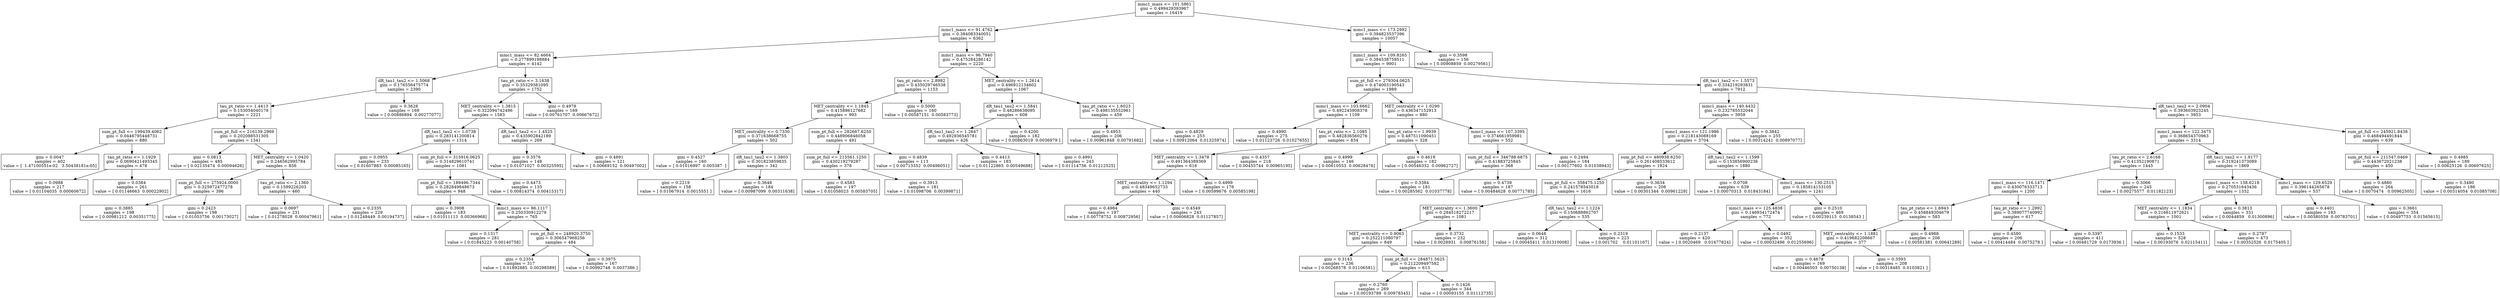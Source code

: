 digraph Tree {
0 [label="mmc1_mass <= 101.5861\ngini = 0.499429393967\nsamples = 16419", shape="box"] ;
1 [label="mmc1_mass <= 91.4762\ngini = 0.384083340051\nsamples = 6362", shape="box"] ;
0 -> 1 ;
2 [label="mmc1_mass <= 82.4664\ngini = 0.277899198884\nsamples = 4142", shape="box"] ;
1 -> 2 ;
3 [label="dR_tau1_tau2 <= 1.5068\ngini = 0.176556475774\nsamples = 2390", shape="box"] ;
2 -> 3 ;
4 [label="tau_pt_ratio <= 1.4413\ngini = 0.153054040178\nsamples = 2221", shape="box"] ;
3 -> 4 ;
5 [label="sum_pt_full <= 199439.4062\ngini = 0.0446795448731\nsamples = 880", shape="box"] ;
4 -> 5 ;
6 [label="gini = 0.0047\nsamples = 402\nvalue = [  1.47100551e-02   3.50438181e-05]", shape="box"] ;
5 -> 6 ;
7 [label="tau_pt_ratio <= 1.1929\ngini = 0.0690421493345\nsamples = 478", shape="box"] ;
5 -> 7 ;
8 [label="gini = 0.0988\nsamples = 217\nvalue = [ 0.01104035  0.00060672]", shape="box"] ;
7 -> 8 ;
9 [label="gini = 0.0384\nsamples = 261\nvalue = [ 0.01146663  0.00022902]", shape="box"] ;
7 -> 9 ;
10 [label="sum_pt_full <= 216139.2969\ngini = 0.202088531305\nsamples = 1341", shape="box"] ;
4 -> 10 ;
11 [label="gini = 0.0813\nsamples = 485\nvalue = [ 0.02135474  0.00094626]", shape="box"] ;
10 -> 11 ;
12 [label="MET_centrality <= 1.0420\ngini = 0.246562995784\nsamples = 856", shape="box"] ;
10 -> 12 ;
13 [label="sum_pt_full <= 275924.0000\ngini = 0.325972477278\nsamples = 396", shape="box"] ;
12 -> 13 ;
14 [label="gini = 0.3885\nsamples = 198\nvalue = [ 0.00981212  0.00351775]", shape="box"] ;
13 -> 14 ;
15 [label="gini = 0.2423\nsamples = 198\nvalue = [ 0.01053756  0.00173027]", shape="box"] ;
13 -> 15 ;
16 [label="tau_pt_ratio <= 2.1360\ngini = 0.1599226203\nsamples = 460", shape="box"] ;
12 -> 16 ;
17 [label="gini = 0.0697\nsamples = 231\nvalue = [ 0.01278028  0.00047961]", shape="box"] ;
16 -> 17 ;
18 [label="gini = 0.2335\nsamples = 229\nvalue = [ 0.01248449  0.00194737]", shape="box"] ;
16 -> 18 ;
19 [label="gini = 0.3628\nsamples = 169\nvalue = [ 0.00886894  0.00277077]", shape="box"] ;
3 -> 19 ;
20 [label="tau_pt_ratio <= 3.1638\ngini = 0.35329381095\nsamples = 1752", shape="box"] ;
2 -> 20 ;
21 [label="MET_centrality <= 1.3815\ngini = 0.322094742496\nsamples = 1583", shape="box"] ;
20 -> 21 ;
22 [label="dR_tau1_tau2 <= 1.0738\ngini = 0.283141200814\nsamples = 1314", shape="box"] ;
21 -> 22 ;
23 [label="gini = 0.0955\nsamples = 233\nvalue = [ 0.01607883  0.00085165]", shape="box"] ;
22 -> 23 ;
24 [label="sum_pt_full <= 315916.0625\ngini = 0.314829610741\nsamples = 1081", shape="box"] ;
22 -> 24 ;
25 [label="sum_pt_full <= 189496.7344\ngini = 0.282849848673\nsamples = 948", shape="box"] ;
24 -> 25 ;
26 [label="gini = 0.3908\nsamples = 183\nvalue = [ 0.01011113  0.00366968]", shape="box"] ;
25 -> 26 ;
27 [label="mmc1_mass <= 86.1117\ngini = 0.250330912279\nsamples = 765", shape="box"] ;
25 -> 27 ;
28 [label="gini = 0.1317\nsamples = 281\nvalue = [ 0.01845223  0.00140758]", shape="box"] ;
27 -> 28 ;
29 [label="sum_pt_full <= 248920.3750\ngini = 0.306547968256\nsamples = 484", shape="box"] ;
27 -> 29 ;
30 [label="gini = 0.2354\nsamples = 317\nvalue = [ 0.01892885  0.00298589]", shape="box"] ;
29 -> 30 ;
31 [label="gini = 0.3975\nsamples = 167\nvalue = [ 0.00992748  0.0037386 ]", shape="box"] ;
29 -> 31 ;
32 [label="gini = 0.4473\nsamples = 133\nvalue = [ 0.00814374  0.00415317]", shape="box"] ;
24 -> 32 ;
33 [label="dR_tau1_tau2 <= 1.4525\ngini = 0.435902842189\nsamples = 269", shape="box"] ;
21 -> 33 ;
34 [label="gini = 0.3576\nsamples = 148\nvalue = [ 0.01071027  0.00325595]", shape="box"] ;
33 -> 34 ;
35 [label="gini = 0.4891\nsamples = 121\nvalue = [ 0.00669152  0.00497002]", shape="box"] ;
33 -> 35 ;
36 [label="gini = 0.4978\nsamples = 169\nvalue = [ 0.00761707  0.00667672]", shape="box"] ;
20 -> 36 ;
37 [label="mmc1_mass <= 96.7940\ngini = 0.475284286142\nsamples = 2220", shape="box"] ;
1 -> 37 ;
38 [label="tau_pt_ratio <= 2.8982\ngini = 0.435029746538\nsamples = 1153", shape="box"] ;
37 -> 38 ;
39 [label="MET_centrality <= 1.1845\ngini = 0.415886127682\nsamples = 993", shape="box"] ;
38 -> 39 ;
40 [label="MET_centrality <= 0.7330\ngini = 0.371638668755\nsamples = 502", shape="box"] ;
39 -> 40 ;
41 [label="gini = 0.4527\nsamples = 160\nvalue = [ 0.01016997  0.005387  ]", shape="box"] ;
40 -> 41 ;
42 [label="dR_tau1_tau2 <= 1.3803\ngini = 0.301823859835\nsamples = 342", shape="box"] ;
40 -> 42 ;
43 [label="gini = 0.2219\nsamples = 158\nvalue = [ 0.01067914  0.0015551 ]", shape="box"] ;
42 -> 43 ;
44 [label="gini = 0.3648\nsamples = 184\nvalue = [ 0.00987099  0.00311638]", shape="box"] ;
42 -> 44 ;
45 [label="sum_pt_full <= 282667.6250\ngini = 0.448906846058\nsamples = 491", shape="box"] ;
39 -> 45 ;
46 [label="sum_pt_full <= 215561.1250\ngini = 0.430219279287\nsamples = 378", shape="box"] ;
45 -> 46 ;
47 [label="gini = 0.4583\nsamples = 197\nvalue = [ 0.01058023  0.00583705]", shape="box"] ;
46 -> 47 ;
48 [label="gini = 0.3913\nsamples = 181\nvalue = [ 0.01098706  0.00399871]", shape="box"] ;
46 -> 48 ;
49 [label="gini = 0.4839\nsamples = 113\nvalue = [ 0.00713352  0.00496051]", shape="box"] ;
45 -> 49 ;
50 [label="gini = 0.5000\nsamples = 160\nvalue = [ 0.00587151  0.00583773]", shape="box"] ;
38 -> 50 ;
51 [label="MET_centrality <= 1.2614\ngini = 0.496912134602\nsamples = 1067", shape="box"] ;
37 -> 51 ;
52 [label="dR_tau1_tau2 <= 1.5841\ngini = 0.48286638095\nsamples = 608", shape="box"] ;
51 -> 52 ;
53 [label="dR_tau1_tau2 <= 1.2647\ngini = 0.492936545781\nsamples = 426", shape="box"] ;
52 -> 53 ;
54 [label="gini = 0.4413\nsamples = 183\nvalue = [ 0.01122865  0.00549688]", shape="box"] ;
53 -> 54 ;
55 [label="gini = 0.4991\nsamples = 243\nvalue = [ 0.01114756  0.01212525]", shape="box"] ;
53 -> 55 ;
56 [label="gini = 0.4200\nsamples = 182\nvalue = [ 0.00863019  0.0036979 ]", shape="box"] ;
52 -> 56 ;
57 [label="tau_pt_ratio <= 1.6023\ngini = 0.498135552961\nsamples = 459", shape="box"] ;
51 -> 57 ;
58 [label="gini = 0.4953\nsamples = 206\nvalue = [ 0.00961848  0.00791682]", shape="box"] ;
57 -> 58 ;
59 [label="gini = 0.4829\nsamples = 253\nvalue = [ 0.00912064  0.01325974]", shape="box"] ;
57 -> 59 ;
60 [label="mmc1_mass <= 173.2992\ngini = 0.394823537396\nsamples = 10057", shape="box"] ;
0 -> 60 ;
61 [label="mmc1_mass <= 109.8265\ngini = 0.384538759511\nsamples = 9901", shape="box"] ;
60 -> 61 ;
62 [label="sum_pt_full <= 279304.0625\ngini = 0.474003190543\nsamples = 1989", shape="box"] ;
61 -> 62 ;
63 [label="mmc1_mass <= 103.6662\ngini = 0.492245908378\nsamples = 1109", shape="box"] ;
62 -> 63 ;
64 [label="gini = 0.4990\nsamples = 275\nvalue = [ 0.01123726  0.01027655]", shape="box"] ;
63 -> 64 ;
65 [label="tau_pt_ratio <= 2.1085\ngini = 0.482836560276\nsamples = 834", shape="box"] ;
63 -> 65 ;
66 [label="MET_centrality <= 1.3478\ngini = 0.491364389369\nsamples = 616", shape="box"] ;
65 -> 66 ;
67 [label="MET_centrality <= 1.1294\ngini = 0.48349652733\nsamples = 440", shape="box"] ;
66 -> 67 ;
68 [label="gini = 0.4984\nsamples = 197\nvalue = [ 0.00778752  0.00872956]", shape="box"] ;
67 -> 68 ;
69 [label="gini = 0.4549\nsamples = 243\nvalue = [ 0.00606828  0.01127857]", shape="box"] ;
67 -> 69 ;
70 [label="gini = 0.4999\nsamples = 176\nvalue = [ 0.00599676  0.00585198]", shape="box"] ;
66 -> 70 ;
71 [label="gini = 0.4357\nsamples = 218\nvalue = [ 0.00455744  0.00965195]", shape="box"] ;
65 -> 71 ;
72 [label="MET_centrality <= 1.0290\ngini = 0.436347152913\nsamples = 880", shape="box"] ;
62 -> 72 ;
73 [label="tau_pt_ratio <= 1.9939\ngini = 0.487511090451\nsamples = 328", shape="box"] ;
72 -> 73 ;
74 [label="gini = 0.4999\nsamples = 146\nvalue = [ 0.00610553  0.00628476]", shape="box"] ;
73 -> 74 ;
75 [label="gini = 0.4619\nsamples = 182\nvalue = [ 0.00546332  0.00962727]", shape="box"] ;
73 -> 75 ;
76 [label="mmc1_mass <= 107.3395\ngini = 0.374661959981\nsamples = 552", shape="box"] ;
72 -> 76 ;
77 [label="sum_pt_full <= 346788.6875\ngini = 0.41883725845\nsamples = 368", shape="box"] ;
76 -> 77 ;
78 [label="gini = 0.3384\nsamples = 181\nvalue = [ 0.00285562  0.01037778]", shape="box"] ;
77 -> 78 ;
79 [label="gini = 0.4739\nsamples = 187\nvalue = [ 0.00484628  0.00771785]", shape="box"] ;
77 -> 79 ;
80 [label="gini = 0.2494\nsamples = 184\nvalue = [ 0.00177602  0.01038943]", shape="box"] ;
76 -> 80 ;
81 [label="dR_tau1_tau2 <= 1.5573\ngini = 0.334219293831\nsamples = 7912", shape="box"] ;
61 -> 81 ;
82 [label="mmc1_mass <= 140.4432\ngini = 0.232785532044\nsamples = 3959", shape="box"] ;
81 -> 82 ;
83 [label="mmc1_mass <= 121.1986\ngini = 0.218143088169\nsamples = 3704", shape="box"] ;
82 -> 83 ;
84 [label="sum_pt_full <= 480938.6250\ngini = 0.261408533612\nsamples = 1824", shape="box"] ;
83 -> 84 ;
85 [label="sum_pt_full <= 358475.1250\ngini = 0.241578543018\nsamples = 1616", shape="box"] ;
84 -> 85 ;
86 [label="MET_centrality <= 1.3600\ngini = 0.284518272217\nsamples = 1081", shape="box"] ;
85 -> 86 ;
87 [label="MET_centrality <= 0.9063\ngini = 0.252211080797\nsamples = 849", shape="box"] ;
86 -> 87 ;
88 [label="gini = 0.3143\nsamples = 236\nvalue = [ 0.00268578  0.01106581]", shape="box"] ;
87 -> 88 ;
89 [label="sum_pt_full <= 284871.5625\ngini = 0.212209497582\nsamples = 613", shape="box"] ;
87 -> 89 ;
90 [label="gini = 0.2760\nsamples = 269\nvalue = [ 0.00193789  0.00978345]", shape="box"] ;
89 -> 90 ;
91 [label="gini = 0.1426\nsamples = 344\nvalue = [ 0.00093155  0.01112735]", shape="box"] ;
89 -> 91 ;
92 [label="gini = 0.3732\nsamples = 232\nvalue = [ 0.0028931   0.00876158]", shape="box"] ;
86 -> 92 ;
93 [label="dR_tau1_tau2 <= 1.1224\ngini = 0.150688862707\nsamples = 535", shape="box"] ;
85 -> 93 ;
94 [label="gini = 0.0648\nsamples = 312\nvalue = [ 0.00045411  0.01310008]", shape="box"] ;
93 -> 94 ;
95 [label="gini = 0.2319\nsamples = 223\nvalue = [ 0.001702    0.01101167]", shape="box"] ;
93 -> 95 ;
96 [label="gini = 0.3634\nsamples = 208\nvalue = [ 0.00301344  0.00961229]", shape="box"] ;
84 -> 96 ;
97 [label="dR_tau1_tau2 <= 1.1599\ngini = 0.153856900236\nsamples = 1880", shape="box"] ;
83 -> 97 ;
98 [label="gini = 0.0708\nsamples = 639\nvalue = [ 0.00070313  0.01843184]", shape="box"] ;
97 -> 98 ;
99 [label="mmc1_mass <= 130.2515\ngini = 0.185814153105\nsamples = 1241", shape="box"] ;
97 -> 99 ;
100 [label="mmc1_mass <= 125.4838\ngini = 0.146934172474\nsamples = 772", shape="box"] ;
99 -> 100 ;
101 [label="gini = 0.2137\nsamples = 420\nvalue = [ 0.0020469   0.01477824]", shape="box"] ;
100 -> 101 ;
102 [label="gini = 0.0492\nsamples = 352\nvalue = [ 0.00032496  0.01255696]", shape="box"] ;
100 -> 102 ;
103 [label="gini = 0.2510\nsamples = 469\nvalue = [ 0.00239113  0.0138543 ]", shape="box"] ;
99 -> 103 ;
104 [label="gini = 0.3842\nsamples = 255\nvalue = [ 0.00314241  0.00897077]", shape="box"] ;
82 -> 104 ;
105 [label="dR_tau1_tau2 <= 2.0904\ngini = 0.393603923245\nsamples = 3953", shape="box"] ;
81 -> 105 ;
106 [label="mmc1_mass <= 122.3475\ngini = 0.368654370963\nsamples = 3314", shape="box"] ;
105 -> 106 ;
107 [label="tau_pt_ratio <= 2.6168\ngini = 0.41352190871\nsamples = 1445", shape="box"] ;
106 -> 107 ;
108 [label="mmc1_mass <= 116.1471\ngini = 0.430076333713\nsamples = 1200", shape="box"] ;
107 -> 108 ;
109 [label="tau_pt_ratio <= 1.6943\ngini = 0.458849304679\nsamples = 583", shape="box"] ;
108 -> 109 ;
110 [label="MET_centrality <= 1.1881\ngini = 0.419682208667\nsamples = 377", shape="box"] ;
109 -> 110 ;
111 [label="gini = 0.4678\nsamples = 169\nvalue = [ 0.00446503  0.00750138]", shape="box"] ;
110 -> 111 ;
112 [label="gini = 0.3593\nsamples = 208\nvalue = [ 0.00318485  0.0103821 ]", shape="box"] ;
110 -> 112 ;
113 [label="gini = 0.4988\nsamples = 206\nvalue = [ 0.00581381  0.00641289]", shape="box"] ;
109 -> 113 ;
114 [label="tau_pt_ratio <= 1.2992\ngini = 0.389077740992\nsamples = 617", shape="box"] ;
108 -> 114 ;
115 [label="gini = 0.4580\nsamples = 206\nvalue = [ 0.00414484  0.0075278 ]", shape="box"] ;
114 -> 115 ;
116 [label="gini = 0.3397\nsamples = 411\nvalue = [ 0.00481729  0.0173936 ]", shape="box"] ;
114 -> 116 ;
117 [label="gini = 0.3066\nsamples = 245\nvalue = [ 0.00275577  0.01182123]", shape="box"] ;
107 -> 117 ;
118 [label="dR_tau1_tau2 <= 1.9177\ngini = 0.319241373089\nsamples = 1869", shape="box"] ;
106 -> 118 ;
119 [label="mmc1_mass <= 138.6218\ngini = 0.270531643436\nsamples = 1332", shape="box"] ;
118 -> 119 ;
120 [label="MET_centrality <= 1.1834\ngini = 0.216611972621\nsamples = 1001", shape="box"] ;
119 -> 120 ;
121 [label="gini = 0.1533\nsamples = 528\nvalue = [ 0.00193076  0.02115411]", shape="box"] ;
120 -> 121 ;
122 [label="gini = 0.2787\nsamples = 473\nvalue = [ 0.00352526  0.0175405 ]", shape="box"] ;
120 -> 122 ;
123 [label="gini = 0.3813\nsamples = 331\nvalue = [ 0.0044859   0.01300896]", shape="box"] ;
119 -> 123 ;
124 [label="mmc1_mass <= 129.6529\ngini = 0.396144265678\nsamples = 537", shape="box"] ;
118 -> 124 ;
125 [label="gini = 0.4401\nsamples = 183\nvalue = [ 0.00380559  0.00783701]", shape="box"] ;
124 -> 125 ;
126 [label="gini = 0.3661\nsamples = 354\nvalue = [ 0.00497753  0.01565615]", shape="box"] ;
124 -> 126 ;
127 [label="sum_pt_full <= 245921.8438\ngini = 0.468494491844\nsamples = 639", shape="box"] ;
105 -> 127 ;
128 [label="sum_pt_full <= 211547.0469\ngini = 0.443672021238\nsamples = 450", shape="box"] ;
127 -> 128 ;
129 [label="gini = 0.4880\nsamples = 264\nvalue = [ 0.0070474   0.00962505]", shape="box"] ;
128 -> 129 ;
130 [label="gini = 0.3480\nsamples = 186\nvalue = [ 0.00314054  0.01085708]", shape="box"] ;
128 -> 130 ;
131 [label="gini = 0.4985\nsamples = 189\nvalue = [ 0.00625126  0.00697625]", shape="box"] ;
127 -> 131 ;
132 [label="gini = 0.3598\nsamples = 156\nvalue = [ 0.00908859  0.00279561]", shape="box"] ;
60 -> 132 ;
}